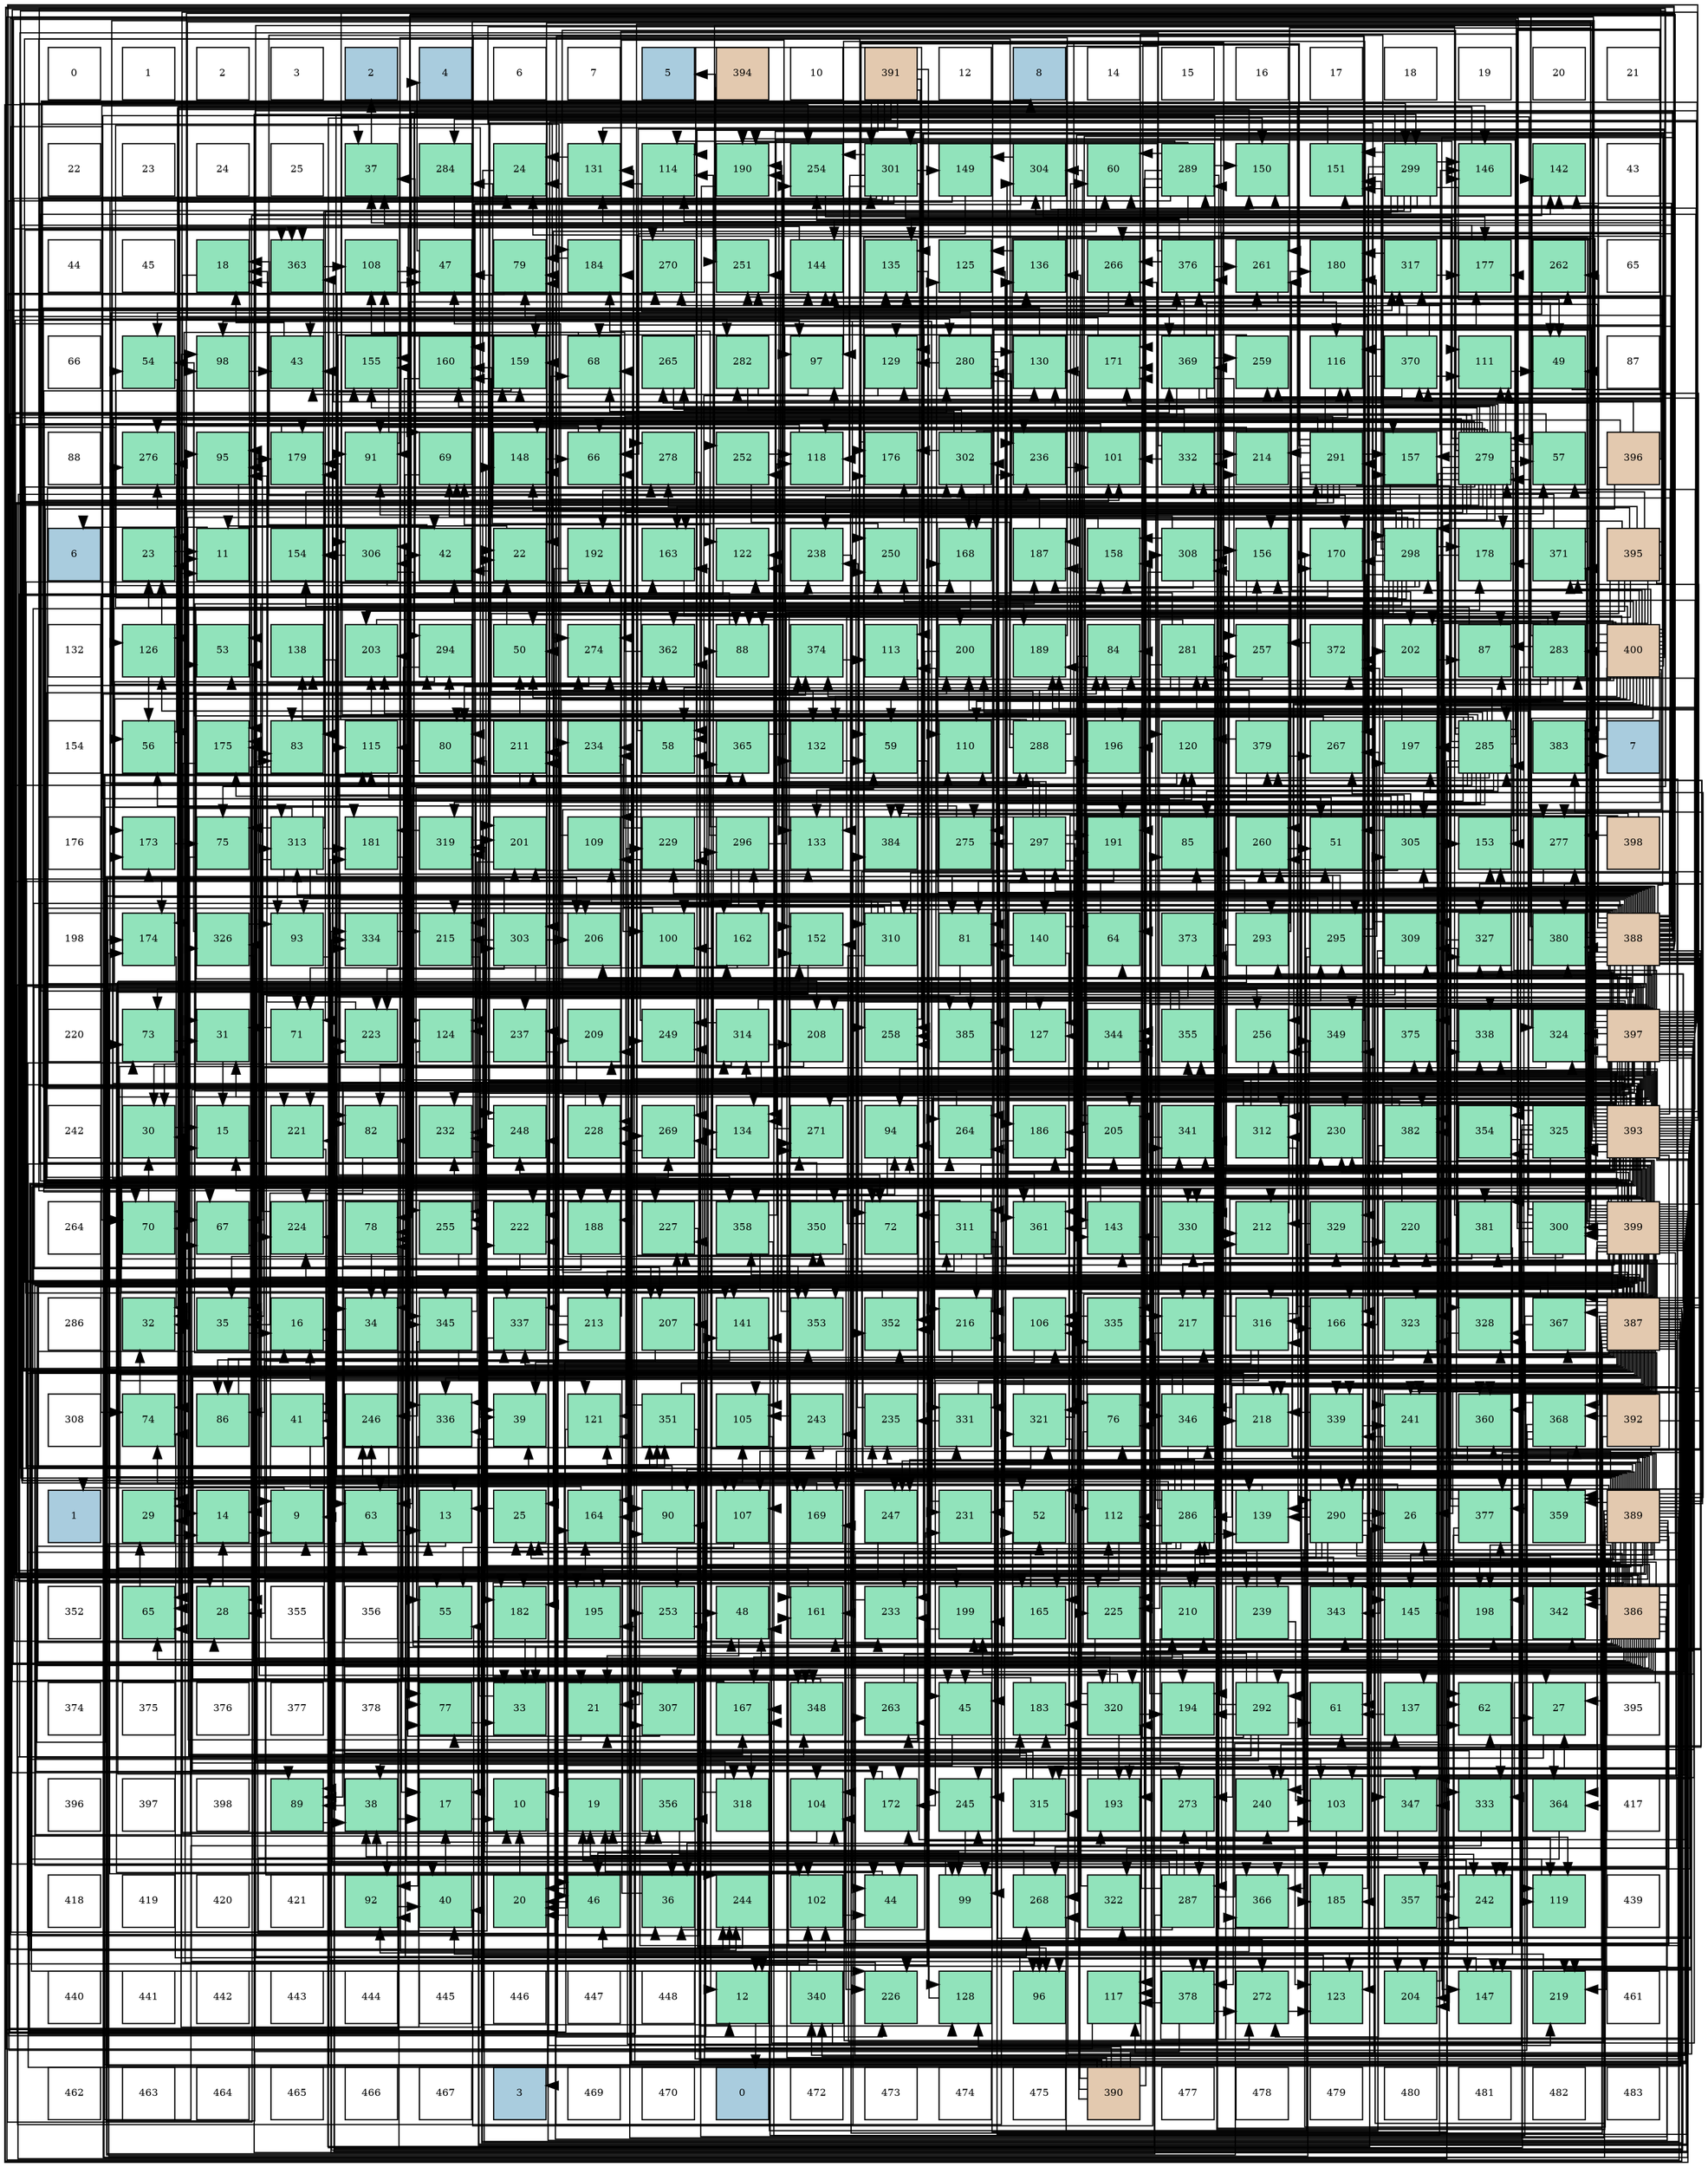 digraph layout{
 rankdir=TB;
 splines=ortho;
 node [style=filled shape=square fixedsize=true width=0.6];
0[label="0", fontsize=8, fillcolor="#ffffff"];
1[label="1", fontsize=8, fillcolor="#ffffff"];
2[label="2", fontsize=8, fillcolor="#ffffff"];
3[label="3", fontsize=8, fillcolor="#ffffff"];
4[label="2", fontsize=8, fillcolor="#a9ccde"];
5[label="4", fontsize=8, fillcolor="#a9ccde"];
6[label="6", fontsize=8, fillcolor="#ffffff"];
7[label="7", fontsize=8, fillcolor="#ffffff"];
8[label="5", fontsize=8, fillcolor="#a9ccde"];
9[label="394", fontsize=8, fillcolor="#e3c9af"];
10[label="10", fontsize=8, fillcolor="#ffffff"];
11[label="391", fontsize=8, fillcolor="#e3c9af"];
12[label="12", fontsize=8, fillcolor="#ffffff"];
13[label="8", fontsize=8, fillcolor="#a9ccde"];
14[label="14", fontsize=8, fillcolor="#ffffff"];
15[label="15", fontsize=8, fillcolor="#ffffff"];
16[label="16", fontsize=8, fillcolor="#ffffff"];
17[label="17", fontsize=8, fillcolor="#ffffff"];
18[label="18", fontsize=8, fillcolor="#ffffff"];
19[label="19", fontsize=8, fillcolor="#ffffff"];
20[label="20", fontsize=8, fillcolor="#ffffff"];
21[label="21", fontsize=8, fillcolor="#ffffff"];
22[label="22", fontsize=8, fillcolor="#ffffff"];
23[label="23", fontsize=8, fillcolor="#ffffff"];
24[label="24", fontsize=8, fillcolor="#ffffff"];
25[label="25", fontsize=8, fillcolor="#ffffff"];
26[label="37", fontsize=8, fillcolor="#91e3bb"];
27[label="284", fontsize=8, fillcolor="#91e3bb"];
28[label="24", fontsize=8, fillcolor="#91e3bb"];
29[label="131", fontsize=8, fillcolor="#91e3bb"];
30[label="114", fontsize=8, fillcolor="#91e3bb"];
31[label="190", fontsize=8, fillcolor="#91e3bb"];
32[label="254", fontsize=8, fillcolor="#91e3bb"];
33[label="301", fontsize=8, fillcolor="#91e3bb"];
34[label="149", fontsize=8, fillcolor="#91e3bb"];
35[label="304", fontsize=8, fillcolor="#91e3bb"];
36[label="60", fontsize=8, fillcolor="#91e3bb"];
37[label="289", fontsize=8, fillcolor="#91e3bb"];
38[label="150", fontsize=8, fillcolor="#91e3bb"];
39[label="151", fontsize=8, fillcolor="#91e3bb"];
40[label="299", fontsize=8, fillcolor="#91e3bb"];
41[label="146", fontsize=8, fillcolor="#91e3bb"];
42[label="142", fontsize=8, fillcolor="#91e3bb"];
43[label="43", fontsize=8, fillcolor="#ffffff"];
44[label="44", fontsize=8, fillcolor="#ffffff"];
45[label="45", fontsize=8, fillcolor="#ffffff"];
46[label="18", fontsize=8, fillcolor="#91e3bb"];
47[label="363", fontsize=8, fillcolor="#91e3bb"];
48[label="108", fontsize=8, fillcolor="#91e3bb"];
49[label="47", fontsize=8, fillcolor="#91e3bb"];
50[label="79", fontsize=8, fillcolor="#91e3bb"];
51[label="184", fontsize=8, fillcolor="#91e3bb"];
52[label="270", fontsize=8, fillcolor="#91e3bb"];
53[label="251", fontsize=8, fillcolor="#91e3bb"];
54[label="144", fontsize=8, fillcolor="#91e3bb"];
55[label="135", fontsize=8, fillcolor="#91e3bb"];
56[label="125", fontsize=8, fillcolor="#91e3bb"];
57[label="136", fontsize=8, fillcolor="#91e3bb"];
58[label="266", fontsize=8, fillcolor="#91e3bb"];
59[label="376", fontsize=8, fillcolor="#91e3bb"];
60[label="261", fontsize=8, fillcolor="#91e3bb"];
61[label="180", fontsize=8, fillcolor="#91e3bb"];
62[label="317", fontsize=8, fillcolor="#91e3bb"];
63[label="177", fontsize=8, fillcolor="#91e3bb"];
64[label="262", fontsize=8, fillcolor="#91e3bb"];
65[label="65", fontsize=8, fillcolor="#ffffff"];
66[label="66", fontsize=8, fillcolor="#ffffff"];
67[label="54", fontsize=8, fillcolor="#91e3bb"];
68[label="98", fontsize=8, fillcolor="#91e3bb"];
69[label="43", fontsize=8, fillcolor="#91e3bb"];
70[label="155", fontsize=8, fillcolor="#91e3bb"];
71[label="160", fontsize=8, fillcolor="#91e3bb"];
72[label="159", fontsize=8, fillcolor="#91e3bb"];
73[label="68", fontsize=8, fillcolor="#91e3bb"];
74[label="265", fontsize=8, fillcolor="#91e3bb"];
75[label="282", fontsize=8, fillcolor="#91e3bb"];
76[label="97", fontsize=8, fillcolor="#91e3bb"];
77[label="129", fontsize=8, fillcolor="#91e3bb"];
78[label="280", fontsize=8, fillcolor="#91e3bb"];
79[label="130", fontsize=8, fillcolor="#91e3bb"];
80[label="171", fontsize=8, fillcolor="#91e3bb"];
81[label="369", fontsize=8, fillcolor="#91e3bb"];
82[label="259", fontsize=8, fillcolor="#91e3bb"];
83[label="116", fontsize=8, fillcolor="#91e3bb"];
84[label="370", fontsize=8, fillcolor="#91e3bb"];
85[label="111", fontsize=8, fillcolor="#91e3bb"];
86[label="49", fontsize=8, fillcolor="#91e3bb"];
87[label="87", fontsize=8, fillcolor="#ffffff"];
88[label="88", fontsize=8, fillcolor="#ffffff"];
89[label="276", fontsize=8, fillcolor="#91e3bb"];
90[label="95", fontsize=8, fillcolor="#91e3bb"];
91[label="179", fontsize=8, fillcolor="#91e3bb"];
92[label="91", fontsize=8, fillcolor="#91e3bb"];
93[label="69", fontsize=8, fillcolor="#91e3bb"];
94[label="148", fontsize=8, fillcolor="#91e3bb"];
95[label="66", fontsize=8, fillcolor="#91e3bb"];
96[label="278", fontsize=8, fillcolor="#91e3bb"];
97[label="252", fontsize=8, fillcolor="#91e3bb"];
98[label="118", fontsize=8, fillcolor="#91e3bb"];
99[label="176", fontsize=8, fillcolor="#91e3bb"];
100[label="302", fontsize=8, fillcolor="#91e3bb"];
101[label="236", fontsize=8, fillcolor="#91e3bb"];
102[label="101", fontsize=8, fillcolor="#91e3bb"];
103[label="332", fontsize=8, fillcolor="#91e3bb"];
104[label="214", fontsize=8, fillcolor="#91e3bb"];
105[label="291", fontsize=8, fillcolor="#91e3bb"];
106[label="157", fontsize=8, fillcolor="#91e3bb"];
107[label="279", fontsize=8, fillcolor="#91e3bb"];
108[label="57", fontsize=8, fillcolor="#91e3bb"];
109[label="396", fontsize=8, fillcolor="#e3c9af"];
110[label="6", fontsize=8, fillcolor="#a9ccde"];
111[label="23", fontsize=8, fillcolor="#91e3bb"];
112[label="11", fontsize=8, fillcolor="#91e3bb"];
113[label="154", fontsize=8, fillcolor="#91e3bb"];
114[label="306", fontsize=8, fillcolor="#91e3bb"];
115[label="42", fontsize=8, fillcolor="#91e3bb"];
116[label="22", fontsize=8, fillcolor="#91e3bb"];
117[label="192", fontsize=8, fillcolor="#91e3bb"];
118[label="163", fontsize=8, fillcolor="#91e3bb"];
119[label="122", fontsize=8, fillcolor="#91e3bb"];
120[label="238", fontsize=8, fillcolor="#91e3bb"];
121[label="250", fontsize=8, fillcolor="#91e3bb"];
122[label="168", fontsize=8, fillcolor="#91e3bb"];
123[label="187", fontsize=8, fillcolor="#91e3bb"];
124[label="158", fontsize=8, fillcolor="#91e3bb"];
125[label="308", fontsize=8, fillcolor="#91e3bb"];
126[label="156", fontsize=8, fillcolor="#91e3bb"];
127[label="170", fontsize=8, fillcolor="#91e3bb"];
128[label="298", fontsize=8, fillcolor="#91e3bb"];
129[label="178", fontsize=8, fillcolor="#91e3bb"];
130[label="371", fontsize=8, fillcolor="#91e3bb"];
131[label="395", fontsize=8, fillcolor="#e3c9af"];
132[label="132", fontsize=8, fillcolor="#ffffff"];
133[label="126", fontsize=8, fillcolor="#91e3bb"];
134[label="53", fontsize=8, fillcolor="#91e3bb"];
135[label="138", fontsize=8, fillcolor="#91e3bb"];
136[label="203", fontsize=8, fillcolor="#91e3bb"];
137[label="294", fontsize=8, fillcolor="#91e3bb"];
138[label="50", fontsize=8, fillcolor="#91e3bb"];
139[label="274", fontsize=8, fillcolor="#91e3bb"];
140[label="362", fontsize=8, fillcolor="#91e3bb"];
141[label="88", fontsize=8, fillcolor="#91e3bb"];
142[label="374", fontsize=8, fillcolor="#91e3bb"];
143[label="113", fontsize=8, fillcolor="#91e3bb"];
144[label="200", fontsize=8, fillcolor="#91e3bb"];
145[label="189", fontsize=8, fillcolor="#91e3bb"];
146[label="84", fontsize=8, fillcolor="#91e3bb"];
147[label="281", fontsize=8, fillcolor="#91e3bb"];
148[label="257", fontsize=8, fillcolor="#91e3bb"];
149[label="372", fontsize=8, fillcolor="#91e3bb"];
150[label="202", fontsize=8, fillcolor="#91e3bb"];
151[label="87", fontsize=8, fillcolor="#91e3bb"];
152[label="283", fontsize=8, fillcolor="#91e3bb"];
153[label="400", fontsize=8, fillcolor="#e3c9af"];
154[label="154", fontsize=8, fillcolor="#ffffff"];
155[label="56", fontsize=8, fillcolor="#91e3bb"];
156[label="175", fontsize=8, fillcolor="#91e3bb"];
157[label="83", fontsize=8, fillcolor="#91e3bb"];
158[label="115", fontsize=8, fillcolor="#91e3bb"];
159[label="80", fontsize=8, fillcolor="#91e3bb"];
160[label="211", fontsize=8, fillcolor="#91e3bb"];
161[label="234", fontsize=8, fillcolor="#91e3bb"];
162[label="58", fontsize=8, fillcolor="#91e3bb"];
163[label="365", fontsize=8, fillcolor="#91e3bb"];
164[label="132", fontsize=8, fillcolor="#91e3bb"];
165[label="59", fontsize=8, fillcolor="#91e3bb"];
166[label="110", fontsize=8, fillcolor="#91e3bb"];
167[label="288", fontsize=8, fillcolor="#91e3bb"];
168[label="196", fontsize=8, fillcolor="#91e3bb"];
169[label="120", fontsize=8, fillcolor="#91e3bb"];
170[label="379", fontsize=8, fillcolor="#91e3bb"];
171[label="267", fontsize=8, fillcolor="#91e3bb"];
172[label="197", fontsize=8, fillcolor="#91e3bb"];
173[label="285", fontsize=8, fillcolor="#91e3bb"];
174[label="383", fontsize=8, fillcolor="#91e3bb"];
175[label="7", fontsize=8, fillcolor="#a9ccde"];
176[label="176", fontsize=8, fillcolor="#ffffff"];
177[label="173", fontsize=8, fillcolor="#91e3bb"];
178[label="75", fontsize=8, fillcolor="#91e3bb"];
179[label="313", fontsize=8, fillcolor="#91e3bb"];
180[label="181", fontsize=8, fillcolor="#91e3bb"];
181[label="319", fontsize=8, fillcolor="#91e3bb"];
182[label="201", fontsize=8, fillcolor="#91e3bb"];
183[label="109", fontsize=8, fillcolor="#91e3bb"];
184[label="229", fontsize=8, fillcolor="#91e3bb"];
185[label="296", fontsize=8, fillcolor="#91e3bb"];
186[label="133", fontsize=8, fillcolor="#91e3bb"];
187[label="384", fontsize=8, fillcolor="#91e3bb"];
188[label="275", fontsize=8, fillcolor="#91e3bb"];
189[label="297", fontsize=8, fillcolor="#91e3bb"];
190[label="191", fontsize=8, fillcolor="#91e3bb"];
191[label="85", fontsize=8, fillcolor="#91e3bb"];
192[label="260", fontsize=8, fillcolor="#91e3bb"];
193[label="51", fontsize=8, fillcolor="#91e3bb"];
194[label="305", fontsize=8, fillcolor="#91e3bb"];
195[label="153", fontsize=8, fillcolor="#91e3bb"];
196[label="277", fontsize=8, fillcolor="#91e3bb"];
197[label="398", fontsize=8, fillcolor="#e3c9af"];
198[label="198", fontsize=8, fillcolor="#ffffff"];
199[label="174", fontsize=8, fillcolor="#91e3bb"];
200[label="326", fontsize=8, fillcolor="#91e3bb"];
201[label="93", fontsize=8, fillcolor="#91e3bb"];
202[label="334", fontsize=8, fillcolor="#91e3bb"];
203[label="215", fontsize=8, fillcolor="#91e3bb"];
204[label="303", fontsize=8, fillcolor="#91e3bb"];
205[label="206", fontsize=8, fillcolor="#91e3bb"];
206[label="100", fontsize=8, fillcolor="#91e3bb"];
207[label="162", fontsize=8, fillcolor="#91e3bb"];
208[label="152", fontsize=8, fillcolor="#91e3bb"];
209[label="310", fontsize=8, fillcolor="#91e3bb"];
210[label="81", fontsize=8, fillcolor="#91e3bb"];
211[label="140", fontsize=8, fillcolor="#91e3bb"];
212[label="64", fontsize=8, fillcolor="#91e3bb"];
213[label="373", fontsize=8, fillcolor="#91e3bb"];
214[label="293", fontsize=8, fillcolor="#91e3bb"];
215[label="295", fontsize=8, fillcolor="#91e3bb"];
216[label="309", fontsize=8, fillcolor="#91e3bb"];
217[label="327", fontsize=8, fillcolor="#91e3bb"];
218[label="380", fontsize=8, fillcolor="#91e3bb"];
219[label="388", fontsize=8, fillcolor="#e3c9af"];
220[label="220", fontsize=8, fillcolor="#ffffff"];
221[label="73", fontsize=8, fillcolor="#91e3bb"];
222[label="31", fontsize=8, fillcolor="#91e3bb"];
223[label="71", fontsize=8, fillcolor="#91e3bb"];
224[label="223", fontsize=8, fillcolor="#91e3bb"];
225[label="124", fontsize=8, fillcolor="#91e3bb"];
226[label="237", fontsize=8, fillcolor="#91e3bb"];
227[label="209", fontsize=8, fillcolor="#91e3bb"];
228[label="249", fontsize=8, fillcolor="#91e3bb"];
229[label="314", fontsize=8, fillcolor="#91e3bb"];
230[label="208", fontsize=8, fillcolor="#91e3bb"];
231[label="258", fontsize=8, fillcolor="#91e3bb"];
232[label="385", fontsize=8, fillcolor="#91e3bb"];
233[label="127", fontsize=8, fillcolor="#91e3bb"];
234[label="344", fontsize=8, fillcolor="#91e3bb"];
235[label="355", fontsize=8, fillcolor="#91e3bb"];
236[label="256", fontsize=8, fillcolor="#91e3bb"];
237[label="349", fontsize=8, fillcolor="#91e3bb"];
238[label="375", fontsize=8, fillcolor="#91e3bb"];
239[label="338", fontsize=8, fillcolor="#91e3bb"];
240[label="324", fontsize=8, fillcolor="#91e3bb"];
241[label="397", fontsize=8, fillcolor="#e3c9af"];
242[label="242", fontsize=8, fillcolor="#ffffff"];
243[label="30", fontsize=8, fillcolor="#91e3bb"];
244[label="15", fontsize=8, fillcolor="#91e3bb"];
245[label="221", fontsize=8, fillcolor="#91e3bb"];
246[label="82", fontsize=8, fillcolor="#91e3bb"];
247[label="232", fontsize=8, fillcolor="#91e3bb"];
248[label="248", fontsize=8, fillcolor="#91e3bb"];
249[label="228", fontsize=8, fillcolor="#91e3bb"];
250[label="269", fontsize=8, fillcolor="#91e3bb"];
251[label="134", fontsize=8, fillcolor="#91e3bb"];
252[label="271", fontsize=8, fillcolor="#91e3bb"];
253[label="94", fontsize=8, fillcolor="#91e3bb"];
254[label="264", fontsize=8, fillcolor="#91e3bb"];
255[label="186", fontsize=8, fillcolor="#91e3bb"];
256[label="205", fontsize=8, fillcolor="#91e3bb"];
257[label="341", fontsize=8, fillcolor="#91e3bb"];
258[label="312", fontsize=8, fillcolor="#91e3bb"];
259[label="230", fontsize=8, fillcolor="#91e3bb"];
260[label="382", fontsize=8, fillcolor="#91e3bb"];
261[label="354", fontsize=8, fillcolor="#91e3bb"];
262[label="325", fontsize=8, fillcolor="#91e3bb"];
263[label="393", fontsize=8, fillcolor="#e3c9af"];
264[label="264", fontsize=8, fillcolor="#ffffff"];
265[label="70", fontsize=8, fillcolor="#91e3bb"];
266[label="67", fontsize=8, fillcolor="#91e3bb"];
267[label="224", fontsize=8, fillcolor="#91e3bb"];
268[label="78", fontsize=8, fillcolor="#91e3bb"];
269[label="255", fontsize=8, fillcolor="#91e3bb"];
270[label="222", fontsize=8, fillcolor="#91e3bb"];
271[label="188", fontsize=8, fillcolor="#91e3bb"];
272[label="227", fontsize=8, fillcolor="#91e3bb"];
273[label="358", fontsize=8, fillcolor="#91e3bb"];
274[label="350", fontsize=8, fillcolor="#91e3bb"];
275[label="72", fontsize=8, fillcolor="#91e3bb"];
276[label="311", fontsize=8, fillcolor="#91e3bb"];
277[label="361", fontsize=8, fillcolor="#91e3bb"];
278[label="143", fontsize=8, fillcolor="#91e3bb"];
279[label="330", fontsize=8, fillcolor="#91e3bb"];
280[label="212", fontsize=8, fillcolor="#91e3bb"];
281[label="329", fontsize=8, fillcolor="#91e3bb"];
282[label="220", fontsize=8, fillcolor="#91e3bb"];
283[label="381", fontsize=8, fillcolor="#91e3bb"];
284[label="300", fontsize=8, fillcolor="#91e3bb"];
285[label="399", fontsize=8, fillcolor="#e3c9af"];
286[label="286", fontsize=8, fillcolor="#ffffff"];
287[label="32", fontsize=8, fillcolor="#91e3bb"];
288[label="35", fontsize=8, fillcolor="#91e3bb"];
289[label="16", fontsize=8, fillcolor="#91e3bb"];
290[label="34", fontsize=8, fillcolor="#91e3bb"];
291[label="345", fontsize=8, fillcolor="#91e3bb"];
292[label="337", fontsize=8, fillcolor="#91e3bb"];
293[label="213", fontsize=8, fillcolor="#91e3bb"];
294[label="207", fontsize=8, fillcolor="#91e3bb"];
295[label="141", fontsize=8, fillcolor="#91e3bb"];
296[label="353", fontsize=8, fillcolor="#91e3bb"];
297[label="352", fontsize=8, fillcolor="#91e3bb"];
298[label="216", fontsize=8, fillcolor="#91e3bb"];
299[label="106", fontsize=8, fillcolor="#91e3bb"];
300[label="335", fontsize=8, fillcolor="#91e3bb"];
301[label="217", fontsize=8, fillcolor="#91e3bb"];
302[label="316", fontsize=8, fillcolor="#91e3bb"];
303[label="166", fontsize=8, fillcolor="#91e3bb"];
304[label="323", fontsize=8, fillcolor="#91e3bb"];
305[label="328", fontsize=8, fillcolor="#91e3bb"];
306[label="367", fontsize=8, fillcolor="#91e3bb"];
307[label="387", fontsize=8, fillcolor="#e3c9af"];
308[label="308", fontsize=8, fillcolor="#ffffff"];
309[label="74", fontsize=8, fillcolor="#91e3bb"];
310[label="86", fontsize=8, fillcolor="#91e3bb"];
311[label="41", fontsize=8, fillcolor="#91e3bb"];
312[label="246", fontsize=8, fillcolor="#91e3bb"];
313[label="336", fontsize=8, fillcolor="#91e3bb"];
314[label="39", fontsize=8, fillcolor="#91e3bb"];
315[label="121", fontsize=8, fillcolor="#91e3bb"];
316[label="351", fontsize=8, fillcolor="#91e3bb"];
317[label="105", fontsize=8, fillcolor="#91e3bb"];
318[label="243", fontsize=8, fillcolor="#91e3bb"];
319[label="235", fontsize=8, fillcolor="#91e3bb"];
320[label="331", fontsize=8, fillcolor="#91e3bb"];
321[label="321", fontsize=8, fillcolor="#91e3bb"];
322[label="76", fontsize=8, fillcolor="#91e3bb"];
323[label="346", fontsize=8, fillcolor="#91e3bb"];
324[label="218", fontsize=8, fillcolor="#91e3bb"];
325[label="339", fontsize=8, fillcolor="#91e3bb"];
326[label="241", fontsize=8, fillcolor="#91e3bb"];
327[label="360", fontsize=8, fillcolor="#91e3bb"];
328[label="368", fontsize=8, fillcolor="#91e3bb"];
329[label="392", fontsize=8, fillcolor="#e3c9af"];
330[label="1", fontsize=8, fillcolor="#a9ccde"];
331[label="29", fontsize=8, fillcolor="#91e3bb"];
332[label="14", fontsize=8, fillcolor="#91e3bb"];
333[label="9", fontsize=8, fillcolor="#91e3bb"];
334[label="63", fontsize=8, fillcolor="#91e3bb"];
335[label="13", fontsize=8, fillcolor="#91e3bb"];
336[label="25", fontsize=8, fillcolor="#91e3bb"];
337[label="164", fontsize=8, fillcolor="#91e3bb"];
338[label="90", fontsize=8, fillcolor="#91e3bb"];
339[label="107", fontsize=8, fillcolor="#91e3bb"];
340[label="169", fontsize=8, fillcolor="#91e3bb"];
341[label="247", fontsize=8, fillcolor="#91e3bb"];
342[label="231", fontsize=8, fillcolor="#91e3bb"];
343[label="52", fontsize=8, fillcolor="#91e3bb"];
344[label="112", fontsize=8, fillcolor="#91e3bb"];
345[label="286", fontsize=8, fillcolor="#91e3bb"];
346[label="139", fontsize=8, fillcolor="#91e3bb"];
347[label="290", fontsize=8, fillcolor="#91e3bb"];
348[label="26", fontsize=8, fillcolor="#91e3bb"];
349[label="377", fontsize=8, fillcolor="#91e3bb"];
350[label="359", fontsize=8, fillcolor="#91e3bb"];
351[label="389", fontsize=8, fillcolor="#e3c9af"];
352[label="352", fontsize=8, fillcolor="#ffffff"];
353[label="65", fontsize=8, fillcolor="#91e3bb"];
354[label="28", fontsize=8, fillcolor="#91e3bb"];
355[label="355", fontsize=8, fillcolor="#ffffff"];
356[label="356", fontsize=8, fillcolor="#ffffff"];
357[label="55", fontsize=8, fillcolor="#91e3bb"];
358[label="182", fontsize=8, fillcolor="#91e3bb"];
359[label="195", fontsize=8, fillcolor="#91e3bb"];
360[label="253", fontsize=8, fillcolor="#91e3bb"];
361[label="48", fontsize=8, fillcolor="#91e3bb"];
362[label="161", fontsize=8, fillcolor="#91e3bb"];
363[label="233", fontsize=8, fillcolor="#91e3bb"];
364[label="199", fontsize=8, fillcolor="#91e3bb"];
365[label="165", fontsize=8, fillcolor="#91e3bb"];
366[label="225", fontsize=8, fillcolor="#91e3bb"];
367[label="210", fontsize=8, fillcolor="#91e3bb"];
368[label="239", fontsize=8, fillcolor="#91e3bb"];
369[label="343", fontsize=8, fillcolor="#91e3bb"];
370[label="145", fontsize=8, fillcolor="#91e3bb"];
371[label="198", fontsize=8, fillcolor="#91e3bb"];
372[label="342", fontsize=8, fillcolor="#91e3bb"];
373[label="386", fontsize=8, fillcolor="#e3c9af"];
374[label="374", fontsize=8, fillcolor="#ffffff"];
375[label="375", fontsize=8, fillcolor="#ffffff"];
376[label="376", fontsize=8, fillcolor="#ffffff"];
377[label="377", fontsize=8, fillcolor="#ffffff"];
378[label="378", fontsize=8, fillcolor="#ffffff"];
379[label="77", fontsize=8, fillcolor="#91e3bb"];
380[label="33", fontsize=8, fillcolor="#91e3bb"];
381[label="21", fontsize=8, fillcolor="#91e3bb"];
382[label="307", fontsize=8, fillcolor="#91e3bb"];
383[label="167", fontsize=8, fillcolor="#91e3bb"];
384[label="348", fontsize=8, fillcolor="#91e3bb"];
385[label="263", fontsize=8, fillcolor="#91e3bb"];
386[label="45", fontsize=8, fillcolor="#91e3bb"];
387[label="183", fontsize=8, fillcolor="#91e3bb"];
388[label="320", fontsize=8, fillcolor="#91e3bb"];
389[label="194", fontsize=8, fillcolor="#91e3bb"];
390[label="292", fontsize=8, fillcolor="#91e3bb"];
391[label="61", fontsize=8, fillcolor="#91e3bb"];
392[label="137", fontsize=8, fillcolor="#91e3bb"];
393[label="62", fontsize=8, fillcolor="#91e3bb"];
394[label="27", fontsize=8, fillcolor="#91e3bb"];
395[label="395", fontsize=8, fillcolor="#ffffff"];
396[label="396", fontsize=8, fillcolor="#ffffff"];
397[label="397", fontsize=8, fillcolor="#ffffff"];
398[label="398", fontsize=8, fillcolor="#ffffff"];
399[label="89", fontsize=8, fillcolor="#91e3bb"];
400[label="38", fontsize=8, fillcolor="#91e3bb"];
401[label="17", fontsize=8, fillcolor="#91e3bb"];
402[label="10", fontsize=8, fillcolor="#91e3bb"];
403[label="19", fontsize=8, fillcolor="#91e3bb"];
404[label="356", fontsize=8, fillcolor="#91e3bb"];
405[label="318", fontsize=8, fillcolor="#91e3bb"];
406[label="104", fontsize=8, fillcolor="#91e3bb"];
407[label="172", fontsize=8, fillcolor="#91e3bb"];
408[label="245", fontsize=8, fillcolor="#91e3bb"];
409[label="315", fontsize=8, fillcolor="#91e3bb"];
410[label="193", fontsize=8, fillcolor="#91e3bb"];
411[label="273", fontsize=8, fillcolor="#91e3bb"];
412[label="240", fontsize=8, fillcolor="#91e3bb"];
413[label="103", fontsize=8, fillcolor="#91e3bb"];
414[label="347", fontsize=8, fillcolor="#91e3bb"];
415[label="333", fontsize=8, fillcolor="#91e3bb"];
416[label="364", fontsize=8, fillcolor="#91e3bb"];
417[label="417", fontsize=8, fillcolor="#ffffff"];
418[label="418", fontsize=8, fillcolor="#ffffff"];
419[label="419", fontsize=8, fillcolor="#ffffff"];
420[label="420", fontsize=8, fillcolor="#ffffff"];
421[label="421", fontsize=8, fillcolor="#ffffff"];
422[label="92", fontsize=8, fillcolor="#91e3bb"];
423[label="40", fontsize=8, fillcolor="#91e3bb"];
424[label="20", fontsize=8, fillcolor="#91e3bb"];
425[label="46", fontsize=8, fillcolor="#91e3bb"];
426[label="36", fontsize=8, fillcolor="#91e3bb"];
427[label="244", fontsize=8, fillcolor="#91e3bb"];
428[label="102", fontsize=8, fillcolor="#91e3bb"];
429[label="44", fontsize=8, fillcolor="#91e3bb"];
430[label="99", fontsize=8, fillcolor="#91e3bb"];
431[label="268", fontsize=8, fillcolor="#91e3bb"];
432[label="322", fontsize=8, fillcolor="#91e3bb"];
433[label="287", fontsize=8, fillcolor="#91e3bb"];
434[label="366", fontsize=8, fillcolor="#91e3bb"];
435[label="185", fontsize=8, fillcolor="#91e3bb"];
436[label="357", fontsize=8, fillcolor="#91e3bb"];
437[label="242", fontsize=8, fillcolor="#91e3bb"];
438[label="119", fontsize=8, fillcolor="#91e3bb"];
439[label="439", fontsize=8, fillcolor="#ffffff"];
440[label="440", fontsize=8, fillcolor="#ffffff"];
441[label="441", fontsize=8, fillcolor="#ffffff"];
442[label="442", fontsize=8, fillcolor="#ffffff"];
443[label="443", fontsize=8, fillcolor="#ffffff"];
444[label="444", fontsize=8, fillcolor="#ffffff"];
445[label="445", fontsize=8, fillcolor="#ffffff"];
446[label="446", fontsize=8, fillcolor="#ffffff"];
447[label="447", fontsize=8, fillcolor="#ffffff"];
448[label="448", fontsize=8, fillcolor="#ffffff"];
449[label="12", fontsize=8, fillcolor="#91e3bb"];
450[label="340", fontsize=8, fillcolor="#91e3bb"];
451[label="226", fontsize=8, fillcolor="#91e3bb"];
452[label="128", fontsize=8, fillcolor="#91e3bb"];
453[label="96", fontsize=8, fillcolor="#91e3bb"];
454[label="117", fontsize=8, fillcolor="#91e3bb"];
455[label="378", fontsize=8, fillcolor="#91e3bb"];
456[label="272", fontsize=8, fillcolor="#91e3bb"];
457[label="123", fontsize=8, fillcolor="#91e3bb"];
458[label="204", fontsize=8, fillcolor="#91e3bb"];
459[label="147", fontsize=8, fillcolor="#91e3bb"];
460[label="219", fontsize=8, fillcolor="#91e3bb"];
461[label="461", fontsize=8, fillcolor="#ffffff"];
462[label="462", fontsize=8, fillcolor="#ffffff"];
463[label="463", fontsize=8, fillcolor="#ffffff"];
464[label="464", fontsize=8, fillcolor="#ffffff"];
465[label="465", fontsize=8, fillcolor="#ffffff"];
466[label="466", fontsize=8, fillcolor="#ffffff"];
467[label="467", fontsize=8, fillcolor="#ffffff"];
468[label="3", fontsize=8, fillcolor="#a9ccde"];
469[label="469", fontsize=8, fillcolor="#ffffff"];
470[label="470", fontsize=8, fillcolor="#ffffff"];
471[label="0", fontsize=8, fillcolor="#a9ccde"];
472[label="472", fontsize=8, fillcolor="#ffffff"];
473[label="473", fontsize=8, fillcolor="#ffffff"];
474[label="474", fontsize=8, fillcolor="#ffffff"];
475[label="475", fontsize=8, fillcolor="#ffffff"];
476[label="390", fontsize=8, fillcolor="#e3c9af"];
477[label="477", fontsize=8, fillcolor="#ffffff"];
478[label="478", fontsize=8, fillcolor="#ffffff"];
479[label="479", fontsize=8, fillcolor="#ffffff"];
480[label="480", fontsize=8, fillcolor="#ffffff"];
481[label="481", fontsize=8, fillcolor="#ffffff"];
482[label="482", fontsize=8, fillcolor="#ffffff"];
483[label="483", fontsize=8, fillcolor="#ffffff"];
edge [constraint=false, style=vis];333 -> 330;
402 -> 468;
112 -> 110;
449 -> 471;
335 -> 333;
332 -> 333;
244 -> 333;
289 -> 333;
401 -> 402;
46 -> 402;
403 -> 402;
424 -> 402;
381 -> 112;
116 -> 112;
111 -> 112;
28 -> 449;
336 -> 335;
348 -> 335;
394 -> 335;
354 -> 332;
331 -> 332;
243 -> 244;
222 -> 244;
287 -> 244;
380 -> 244;
290 -> 289;
288 -> 289;
426 -> 289;
26 -> 4;
400 -> 401;
314 -> 401;
423 -> 401;
311 -> 401;
115 -> 46;
69 -> 46;
429 -> 403;
386 -> 424;
425 -> 424;
49 -> 5;
361 -> 381;
86 -> 381;
138 -> 116;
193 -> 116;
343 -> 111;
134 -> 111;
67 -> 111;
357 -> 111;
155 -> 112;
108 -> 28;
162 -> 28;
165 -> 449;
36 -> 336;
391 -> 348;
393 -> 394;
334 -> 335;
212 -> 354;
353 -> 331;
95 -> 331;
266 -> 332;
73 -> 332;
93 -> 243;
265 -> 243;
223 -> 222;
275 -> 222;
221 -> 222;
309 -> 287;
178 -> 287;
322 -> 380;
379 -> 380;
268 -> 290;
50 -> 290;
159 -> 288;
210 -> 288;
246 -> 288;
157 -> 288;
146 -> 426;
191 -> 426;
310 -> 289;
151 -> 26;
141 -> 26;
399 -> 400;
338 -> 314;
92 -> 314;
422 -> 423;
201 -> 423;
253 -> 311;
90 -> 115;
453 -> 115;
76 -> 69;
68 -> 69;
430 -> 69;
206 -> 46;
102 -> 46;
428 -> 429;
413 -> 403;
406 -> 403;
317 -> 386;
299 -> 425;
339 -> 424;
48 -> 49;
183 -> 49;
166 -> 361;
85 -> 86;
344 -> 381;
143 -> 381;
30 -> 138;
158 -> 193;
83 -> 116;
454 -> 116;
98 -> 343;
438 -> 134;
169 -> 67;
315 -> 357;
119 -> 357;
457 -> 357;
225 -> 357;
56 -> 155;
133 -> 155;
233 -> 13;
452 -> 108;
77 -> 162;
79 -> 28;
29 -> 28;
164 -> 165;
186 -> 165;
251 -> 449;
55 -> 449;
57 -> 36;
57 -> 56;
392 -> 391;
392 -> 393;
135 -> 334;
346 -> 334;
211 -> 212;
211 -> 210;
211 -> 438;
295 -> 354;
42 -> 354;
278 -> 354;
54 -> 353;
370 -> 353;
41 -> 353;
459 -> 353;
94 -> 95;
34 -> 95;
34 -> 133;
38 -> 331;
39 -> 331;
208 -> 266;
195 -> 73;
113 -> 73;
70 -> 93;
126 -> 265;
106 -> 265;
124 -> 265;
72 -> 265;
71 -> 243;
362 -> 243;
207 -> 223;
118 -> 275;
337 -> 221;
365 -> 221;
303 -> 221;
383 -> 221;
122 -> 222;
340 -> 309;
127 -> 309;
80 -> 309;
407 -> 309;
177 -> 178;
199 -> 287;
156 -> 287;
99 -> 322;
63 -> 379;
129 -> 379;
91 -> 379;
61 -> 379;
180 -> 380;
358 -> 380;
387 -> 268;
51 -> 50;
435 -> 50;
255 -> 50;
123 -> 50;
271 -> 290;
145 -> 290;
31 -> 159;
190 -> 210;
117 -> 246;
410 -> 157;
389 -> 146;
359 -> 146;
168 -> 146;
172 -> 146;
371 -> 191;
364 -> 426;
144 -> 426;
182 -> 310;
150 -> 151;
136 -> 141;
458 -> 26;
256 -> 26;
205 -> 399;
294 -> 399;
230 -> 399;
227 -> 399;
367 -> 400;
160 -> 338;
280 -> 92;
293 -> 92;
293 -> 76;
293 -> 102;
104 -> 92;
203 -> 314;
298 -> 314;
301 -> 422;
324 -> 201;
460 -> 423;
282 -> 253;
245 -> 311;
270 -> 311;
224 -> 90;
267 -> 90;
366 -> 90;
451 -> 90;
272 -> 453;
249 -> 115;
184 -> 115;
259 -> 76;
342 -> 68;
247 -> 430;
363 -> 69;
161 -> 206;
319 -> 206;
101 -> 102;
226 -> 428;
226 -> 413;
120 -> 429;
368 -> 413;
368 -> 299;
412 -> 413;
326 -> 406;
437 -> 403;
318 -> 317;
318 -> 339;
427 -> 425;
408 -> 425;
312 -> 425;
341 -> 424;
248 -> 48;
228 -> 183;
121 -> 49;
53 -> 8;
97 -> 166;
97 -> 98;
360 -> 361;
32 -> 85;
269 -> 344;
236 -> 344;
148 -> 143;
231 -> 30;
82 -> 158;
192 -> 193;
60 -> 83;
64 -> 454;
385 -> 343;
254 -> 134;
74 -> 169;
58 -> 67;
171 -> 67;
431 -> 315;
250 -> 315;
52 -> 119;
252 -> 119;
456 -> 457;
411 -> 457;
139 -> 225;
188 -> 155;
89 -> 155;
196 -> 233;
96 -> 452;
107 -> 108;
107 -> 212;
107 -> 95;
107 -> 93;
107 -> 275;
107 -> 246;
107 -> 98;
107 -> 79;
107 -> 29;
107 -> 295;
107 -> 42;
107 -> 54;
107 -> 370;
107 -> 41;
107 -> 459;
107 -> 94;
107 -> 39;
107 -> 195;
107 -> 70;
107 -> 126;
107 -> 106;
107 -> 71;
107 -> 362;
107 -> 118;
107 -> 337;
107 -> 303;
107 -> 122;
107 -> 340;
107 -> 80;
107 -> 407;
107 -> 177;
107 -> 156;
107 -> 63;
107 -> 129;
107 -> 91;
107 -> 58;
107 -> 188;
107 -> 89;
78 -> 438;
78 -> 77;
78 -> 79;
78 -> 29;
78 -> 150;
78 -> 458;
147 -> 162;
147 -> 141;
147 -> 119;
147 -> 164;
147 -> 186;
75 -> 165;
75 -> 79;
152 -> 134;
152 -> 165;
152 -> 151;
152 -> 166;
152 -> 438;
152 -> 186;
152 -> 458;
152 -> 431;
152 -> 456;
27 -> 186;
173 -> 268;
173 -> 159;
173 -> 210;
173 -> 157;
173 -> 191;
173 -> 166;
173 -> 251;
173 -> 55;
173 -> 387;
173 -> 51;
173 -> 435;
173 -> 255;
173 -> 271;
173 -> 145;
173 -> 31;
173 -> 190;
173 -> 117;
173 -> 410;
173 -> 359;
173 -> 168;
173 -> 172;
173 -> 371;
173 -> 364;
173 -> 144;
173 -> 136;
173 -> 256;
345 -> 336;
345 -> 93;
345 -> 322;
345 -> 344;
345 -> 158;
345 -> 315;
345 -> 57;
345 -> 346;
345 -> 365;
345 -> 180;
345 -> 435;
345 -> 123;
345 -> 360;
345 -> 148;
345 -> 89;
433 -> 138;
433 -> 210;
433 -> 158;
433 -> 57;
433 -> 392;
433 -> 360;
433 -> 411;
167 -> 36;
167 -> 266;
167 -> 135;
167 -> 72;
167 -> 71;
167 -> 99;
167 -> 91;
167 -> 168;
37 -> 36;
37 -> 30;
37 -> 454;
37 -> 295;
37 -> 54;
37 -> 459;
37 -> 38;
37 -> 31;
37 -> 190;
37 -> 410;
347 -> 336;
347 -> 348;
347 -> 394;
347 -> 391;
347 -> 393;
347 -> 334;
347 -> 266;
347 -> 56;
347 -> 346;
347 -> 208;
347 -> 113;
105 -> 336;
105 -> 393;
105 -> 322;
105 -> 106;
105 -> 337;
105 -> 365;
105 -> 387;
105 -> 51;
105 -> 367;
105 -> 104;
105 -> 298;
105 -> 366;
105 -> 120;
105 -> 326;
390 -> 391;
390 -> 191;
390 -> 80;
390 -> 129;
390 -> 389;
390 -> 294;
390 -> 227;
390 -> 298;
214 -> 394;
214 -> 177;
214 -> 63;
214 -> 61;
214 -> 359;
137 -> 135;
137 -> 346;
215 -> 56;
215 -> 346;
215 -> 106;
215 -> 172;
215 -> 192;
215 -> 431;
215 -> 89;
185 -> 334;
185 -> 93;
185 -> 126;
185 -> 337;
185 -> 51;
189 -> 183;
189 -> 211;
189 -> 278;
189 -> 190;
189 -> 160;
189 -> 53;
189 -> 97;
189 -> 456;
189 -> 188;
128 -> 275;
128 -> 295;
128 -> 278;
128 -> 54;
128 -> 370;
128 -> 94;
128 -> 39;
128 -> 70;
128 -> 126;
128 -> 124;
128 -> 72;
128 -> 362;
128 -> 207;
128 -> 118;
128 -> 365;
128 -> 122;
128 -> 127;
128 -> 129;
128 -> 61;
128 -> 171;
40 -> 86;
40 -> 223;
40 -> 246;
40 -> 157;
40 -> 457;
40 -> 133;
40 -> 42;
40 -> 41;
40 -> 38;
40 -> 39;
40 -> 410;
40 -> 269;
284 -> 322;
284 -> 133;
284 -> 278;
284 -> 38;
284 -> 80;
284 -> 58;
284 -> 89;
33 -> 159;
33 -> 143;
33 -> 98;
33 -> 370;
33 -> 34;
33 -> 117;
33 -> 32;
33 -> 236;
33 -> 254;
33 -> 252;
100 -> 73;
100 -> 41;
100 -> 106;
100 -> 127;
100 -> 99;
100 -> 74;
204 -> 41;
204 -> 205;
204 -> 230;
204 -> 203;
204 -> 224;
35 -> 34;
35 -> 38;
35 -> 71;
35 -> 63;
194 -> 193;
194 -> 343;
194 -> 195;
194 -> 124;
194 -> 72;
194 -> 156;
194 -> 182;
194 -> 171;
114 -> 113;
114 -> 118;
114 -> 271;
382 -> 70;
125 -> 126;
125 -> 124;
125 -> 71;
125 -> 123;
125 -> 168;
216 -> 223;
216 -> 303;
216 -> 383;
216 -> 182;
209 -> 183;
209 -> 118;
209 -> 271;
209 -> 160;
209 -> 161;
209 -> 101;
276 -> 275;
276 -> 338;
276 -> 430;
276 -> 293;
276 -> 298;
276 -> 282;
276 -> 270;
276 -> 272;
276 -> 259;
276 -> 368;
276 -> 408;
258 -> 303;
258 -> 145;
258 -> 160;
179 -> 178;
179 -> 169;
179 -> 383;
179 -> 340;
179 -> 199;
179 -> 91;
179 -> 180;
179 -> 358;
179 -> 182;
229 -> 80;
229 -> 230;
229 -> 227;
229 -> 298;
229 -> 228;
409 -> 338;
409 -> 407;
409 -> 359;
302 -> 407;
302 -> 199;
302 -> 99;
302 -> 358;
62 -> 63;
62 -> 61;
405 -> 91;
405 -> 228;
181 -> 180;
181 -> 182;
388 -> 361;
388 -> 387;
388 -> 123;
388 -> 410;
388 -> 389;
388 -> 364;
321 -> 123;
321 -> 190;
321 -> 117;
321 -> 389;
432 -> 117;
304 -> 310;
240 -> 310;
262 -> 294;
262 -> 249;
262 -> 342;
262 -> 226;
262 -> 412;
262 -> 318;
262 -> 427;
200 -> 201;
200 -> 68;
200 -> 367;
217 -> 400;
305 -> 400;
281 -> 280;
281 -> 282;
281 -> 270;
279 -> 280;
320 -> 280;
320 -> 319;
103 -> 76;
103 -> 102;
103 -> 104;
103 -> 319;
415 -> 92;
415 -> 406;
202 -> 203;
300 -> 299;
300 -> 301;
313 -> 422;
292 -> 422;
239 -> 422;
325 -> 324;
325 -> 326;
450 -> 68;
450 -> 460;
450 -> 245;
257 -> 423;
372 -> 282;
369 -> 253;
234 -> 253;
234 -> 317;
291 -> 253;
291 -> 408;
291 -> 312;
323 -> 245;
323 -> 272;
323 -> 341;
414 -> 270;
384 -> 311;
237 -> 267;
237 -> 451;
274 -> 206;
274 -> 267;
274 -> 451;
316 -> 453;
316 -> 184;
316 -> 252;
297 -> 184;
296 -> 247;
261 -> 363;
235 -> 429;
235 -> 428;
235 -> 406;
404 -> 437;
436 -> 437;
273 -> 386;
273 -> 339;
273 -> 98;
350 -> 312;
327 -> 341;
277 -> 248;
140 -> 48;
47 -> 48;
416 -> 228;
163 -> 121;
434 -> 49;
306 -> 166;
306 -> 438;
306 -> 119;
306 -> 250;
328 -> 361;
328 -> 385;
328 -> 74;
328 -> 52;
328 -> 411;
81 -> 86;
81 -> 85;
81 -> 83;
81 -> 148;
81 -> 82;
81 -> 58;
81 -> 139;
84 -> 85;
84 -> 83;
84 -> 82;
84 -> 64;
84 -> 385;
84 -> 52;
130 -> 86;
130 -> 344;
149 -> 269;
149 -> 148;
213 -> 269;
142 -> 143;
238 -> 143;
59 -> 134;
59 -> 231;
59 -> 60;
59 -> 58;
349 -> 138;
349 -> 343;
349 -> 30;
349 -> 431;
349 -> 252;
455 -> 193;
455 -> 454;
455 -> 456;
170 -> 169;
170 -> 225;
170 -> 171;
170 -> 139;
218 -> 225;
218 -> 431;
283 -> 315;
283 -> 457;
283 -> 139;
260 -> 252;
260 -> 456;
260 -> 139;
174 -> 175;
187 -> 196;
232 -> 233;
373 -> 394;
373 -> 429;
373 -> 76;
373 -> 430;
373 -> 299;
373 -> 169;
373 -> 225;
373 -> 70;
373 -> 124;
373 -> 362;
373 -> 383;
373 -> 358;
373 -> 435;
373 -> 255;
373 -> 460;
373 -> 451;
373 -> 363;
373 -> 437;
373 -> 427;
373 -> 248;
373 -> 345;
373 -> 167;
373 -> 105;
373 -> 215;
373 -> 185;
373 -> 382;
373 -> 125;
373 -> 405;
373 -> 181;
373 -> 200;
373 -> 305;
373 -> 415;
373 -> 300;
373 -> 292;
373 -> 325;
373 -> 140;
373 -> 47;
373 -> 416;
373 -> 163;
373 -> 434;
373 -> 81;
373 -> 59;
373 -> 349;
373 -> 455;
373 -> 187;
373 -> 232;
307 -> 348;
307 -> 386;
307 -> 178;
307 -> 453;
307 -> 102;
307 -> 413;
307 -> 406;
307 -> 317;
307 -> 299;
307 -> 339;
307 -> 54;
307 -> 459;
307 -> 94;
307 -> 208;
307 -> 195;
307 -> 362;
307 -> 207;
307 -> 303;
307 -> 122;
307 -> 340;
307 -> 127;
307 -> 407;
307 -> 199;
307 -> 156;
307 -> 180;
307 -> 145;
307 -> 31;
307 -> 172;
307 -> 371;
307 -> 144;
307 -> 205;
307 -> 301;
307 -> 324;
307 -> 224;
307 -> 267;
307 -> 366;
307 -> 451;
307 -> 272;
307 -> 249;
307 -> 259;
307 -> 342;
307 -> 247;
307 -> 101;
307 -> 120;
307 -> 412;
307 -> 326;
307 -> 437;
307 -> 408;
307 -> 121;
307 -> 345;
307 -> 167;
307 -> 390;
307 -> 214;
307 -> 215;
307 -> 189;
307 -> 40;
307 -> 33;
307 -> 114;
307 -> 229;
307 -> 409;
307 -> 62;
307 -> 432;
307 -> 304;
307 -> 200;
307 -> 217;
307 -> 305;
307 -> 281;
307 -> 279;
307 -> 202;
307 -> 313;
307 -> 292;
307 -> 450;
307 -> 257;
307 -> 372;
307 -> 369;
307 -> 414;
307 -> 384;
307 -> 297;
307 -> 296;
307 -> 261;
307 -> 350;
307 -> 327;
307 -> 47;
307 -> 163;
307 -> 434;
307 -> 306;
307 -> 328;
307 -> 81;
307 -> 59;
307 -> 349;
307 -> 455;
307 -> 170;
219 -> 391;
219 -> 393;
219 -> 212;
219 -> 266;
219 -> 268;
219 -> 246;
219 -> 191;
219 -> 201;
219 -> 206;
219 -> 428;
219 -> 339;
219 -> 42;
219 -> 39;
219 -> 208;
219 -> 195;
219 -> 72;
219 -> 207;
219 -> 122;
219 -> 129;
219 -> 255;
219 -> 145;
219 -> 389;
219 -> 371;
219 -> 364;
219 -> 104;
219 -> 203;
219 -> 184;
219 -> 363;
219 -> 326;
219 -> 248;
219 -> 269;
219 -> 171;
219 -> 196;
219 -> 433;
219 -> 37;
219 -> 214;
219 -> 137;
219 -> 215;
219 -> 185;
219 -> 189;
219 -> 284;
219 -> 33;
219 -> 100;
219 -> 194;
219 -> 114;
219 -> 125;
219 -> 216;
219 -> 209;
219 -> 276;
219 -> 258;
219 -> 179;
219 -> 62;
219 -> 388;
219 -> 262;
219 -> 217;
219 -> 281;
219 -> 279;
219 -> 320;
219 -> 103;
219 -> 415;
219 -> 300;
219 -> 313;
219 -> 239;
219 -> 325;
219 -> 369;
219 -> 291;
219 -> 323;
219 -> 296;
219 -> 261;
219 -> 277;
219 -> 416;
219 -> 163;
219 -> 434;
219 -> 306;
219 -> 84;
219 -> 130;
219 -> 149;
219 -> 59;
219 -> 218;
219 -> 283;
219 -> 260;
219 -> 174;
219 -> 232;
351 -> 348;
351 -> 386;
351 -> 95;
351 -> 73;
351 -> 268;
351 -> 159;
351 -> 453;
351 -> 428;
351 -> 317;
351 -> 233;
351 -> 278;
351 -> 370;
351 -> 94;
351 -> 208;
351 -> 383;
351 -> 340;
351 -> 127;
351 -> 199;
351 -> 156;
351 -> 99;
351 -> 358;
351 -> 364;
351 -> 144;
351 -> 460;
351 -> 267;
351 -> 249;
351 -> 247;
351 -> 161;
351 -> 319;
351 -> 412;
351 -> 312;
351 -> 341;
351 -> 196;
351 -> 345;
351 -> 37;
351 -> 105;
351 -> 390;
351 -> 40;
351 -> 33;
351 -> 204;
351 -> 194;
351 -> 114;
351 -> 382;
351 -> 125;
351 -> 276;
351 -> 258;
351 -> 409;
351 -> 302;
351 -> 62;
351 -> 304;
351 -> 217;
351 -> 305;
351 -> 202;
351 -> 239;
351 -> 257;
351 -> 372;
351 -> 234;
351 -> 414;
351 -> 384;
351 -> 237;
351 -> 297;
351 -> 404;
351 -> 436;
351 -> 350;
351 -> 327;
351 -> 328;
351 -> 81;
351 -> 218;
476 -> 162;
476 -> 141;
476 -> 452;
476 -> 77;
476 -> 79;
476 -> 164;
476 -> 251;
476 -> 55;
476 -> 150;
476 -> 136;
476 -> 256;
11 -> 162;
11 -> 452;
11 -> 77;
11 -> 29;
11 -> 251;
11 -> 55;
11 -> 27;
329 -> 306;
329 -> 328;
329 -> 349;
329 -> 455;
329 -> 170;
263 -> 157;
263 -> 151;
263 -> 30;
263 -> 454;
263 -> 29;
263 -> 186;
263 -> 251;
263 -> 211;
263 -> 295;
263 -> 42;
263 -> 459;
263 -> 337;
263 -> 177;
263 -> 387;
263 -> 255;
263 -> 31;
263 -> 371;
263 -> 144;
263 -> 136;
263 -> 458;
263 -> 256;
263 -> 324;
263 -> 460;
263 -> 259;
263 -> 120;
263 -> 368;
263 -> 97;
263 -> 32;
263 -> 236;
263 -> 231;
263 -> 192;
263 -> 60;
263 -> 254;
263 -> 250;
263 -> 188;
263 -> 78;
263 -> 147;
263 -> 75;
263 -> 433;
263 -> 347;
263 -> 128;
263 -> 100;
263 -> 204;
263 -> 35;
263 -> 382;
263 -> 209;
263 -> 258;
263 -> 229;
263 -> 409;
263 -> 405;
263 -> 321;
263 -> 432;
263 -> 240;
263 -> 262;
263 -> 279;
263 -> 320;
263 -> 300;
263 -> 313;
263 -> 292;
263 -> 239;
263 -> 257;
263 -> 369;
263 -> 234;
263 -> 414;
263 -> 274;
263 -> 316;
263 -> 297;
263 -> 296;
263 -> 235;
263 -> 404;
263 -> 436;
263 -> 273;
263 -> 140;
263 -> 84;
263 -> 213;
263 -> 238;
9 -> 53;
131 -> 108;
131 -> 151;
131 -> 141;
131 -> 77;
131 -> 164;
131 -> 55;
131 -> 150;
131 -> 136;
131 -> 458;
131 -> 256;
131 -> 96;
131 -> 75;
131 -> 27;
109 -> 53;
109 -> 277;
109 -> 140;
109 -> 47;
109 -> 174;
241 -> 36;
241 -> 57;
241 -> 392;
241 -> 205;
241 -> 294;
241 -> 230;
241 -> 367;
241 -> 293;
241 -> 301;
241 -> 324;
241 -> 245;
241 -> 270;
241 -> 224;
241 -> 366;
241 -> 272;
241 -> 249;
241 -> 342;
241 -> 247;
241 -> 101;
241 -> 226;
241 -> 427;
241 -> 231;
241 -> 82;
241 -> 254;
241 -> 250;
241 -> 52;
241 -> 411;
241 -> 107;
241 -> 147;
241 -> 152;
241 -> 173;
241 -> 347;
241 -> 137;
241 -> 284;
241 -> 35;
241 -> 388;
241 -> 321;
241 -> 240;
241 -> 217;
241 -> 305;
241 -> 320;
241 -> 103;
241 -> 292;
241 -> 239;
241 -> 325;
241 -> 372;
241 -> 291;
241 -> 323;
241 -> 414;
241 -> 384;
241 -> 237;
241 -> 274;
241 -> 316;
241 -> 297;
241 -> 296;
241 -> 261;
241 -> 235;
241 -> 404;
241 -> 273;
241 -> 350;
241 -> 327;
241 -> 277;
241 -> 434;
241 -> 149;
241 -> 213;
241 -> 142;
241 -> 238;
241 -> 218;
241 -> 283;
241 -> 260;
197 -> 233;
197 -> 196;
197 -> 174;
197 -> 187;
285 -> 338;
285 -> 430;
285 -> 158;
285 -> 83;
285 -> 205;
285 -> 227;
285 -> 367;
285 -> 280;
285 -> 203;
285 -> 301;
285 -> 282;
285 -> 224;
285 -> 366;
285 -> 259;
285 -> 363;
285 -> 161;
285 -> 101;
285 -> 412;
285 -> 318;
285 -> 427;
285 -> 408;
285 -> 121;
285 -> 32;
285 -> 236;
285 -> 192;
285 -> 60;
285 -> 385;
285 -> 254;
285 -> 96;
285 -> 107;
285 -> 78;
285 -> 152;
285 -> 173;
285 -> 128;
285 -> 284;
285 -> 100;
285 -> 35;
285 -> 194;
285 -> 216;
285 -> 179;
285 -> 302;
285 -> 181;
285 -> 388;
285 -> 321;
285 -> 304;
285 -> 240;
285 -> 279;
285 -> 103;
285 -> 415;
285 -> 202;
285 -> 313;
285 -> 450;
285 -> 257;
285 -> 372;
285 -> 369;
285 -> 234;
285 -> 291;
285 -> 323;
285 -> 384;
285 -> 237;
285 -> 274;
285 -> 316;
285 -> 235;
285 -> 436;
285 -> 273;
285 -> 350;
285 -> 327;
285 -> 416;
285 -> 130;
285 -> 142;
285 -> 283;
153 -> 138;
153 -> 85;
153 -> 248;
153 -> 121;
153 -> 53;
153 -> 360;
153 -> 32;
153 -> 236;
153 -> 231;
153 -> 192;
153 -> 60;
153 -> 64;
153 -> 250;
153 -> 96;
153 -> 107;
153 -> 78;
153 -> 147;
153 -> 152;
153 -> 173;
153 -> 347;
153 -> 137;
153 -> 128;
153 -> 216;
153 -> 179;
153 -> 302;
153 -> 181;
153 -> 304;
153 -> 240;
153 -> 277;
153 -> 140;
153 -> 47;
153 -> 130;
153 -> 149;
153 -> 213;
153 -> 142;
153 -> 238;
153 -> 260;
153 -> 174;
153 -> 187;
153 -> 232;
edge [constraint=true, style=invis];
0 -> 22 -> 44 -> 66 -> 88 -> 110 -> 132 -> 154 -> 176 -> 198 -> 220 -> 242 -> 264 -> 286 -> 308 -> 330 -> 352 -> 374 -> 396 -> 418 -> 440 -> 462;
1 -> 23 -> 45 -> 67 -> 89 -> 111 -> 133 -> 155 -> 177 -> 199 -> 221 -> 243 -> 265 -> 287 -> 309 -> 331 -> 353 -> 375 -> 397 -> 419 -> 441 -> 463;
2 -> 24 -> 46 -> 68 -> 90 -> 112 -> 134 -> 156 -> 178 -> 200 -> 222 -> 244 -> 266 -> 288 -> 310 -> 332 -> 354 -> 376 -> 398 -> 420 -> 442 -> 464;
3 -> 25 -> 47 -> 69 -> 91 -> 113 -> 135 -> 157 -> 179 -> 201 -> 223 -> 245 -> 267 -> 289 -> 311 -> 333 -> 355 -> 377 -> 399 -> 421 -> 443 -> 465;
4 -> 26 -> 48 -> 70 -> 92 -> 114 -> 136 -> 158 -> 180 -> 202 -> 224 -> 246 -> 268 -> 290 -> 312 -> 334 -> 356 -> 378 -> 400 -> 422 -> 444 -> 466;
5 -> 27 -> 49 -> 71 -> 93 -> 115 -> 137 -> 159 -> 181 -> 203 -> 225 -> 247 -> 269 -> 291 -> 313 -> 335 -> 357 -> 379 -> 401 -> 423 -> 445 -> 467;
6 -> 28 -> 50 -> 72 -> 94 -> 116 -> 138 -> 160 -> 182 -> 204 -> 226 -> 248 -> 270 -> 292 -> 314 -> 336 -> 358 -> 380 -> 402 -> 424 -> 446 -> 468;
7 -> 29 -> 51 -> 73 -> 95 -> 117 -> 139 -> 161 -> 183 -> 205 -> 227 -> 249 -> 271 -> 293 -> 315 -> 337 -> 359 -> 381 -> 403 -> 425 -> 447 -> 469;
8 -> 30 -> 52 -> 74 -> 96 -> 118 -> 140 -> 162 -> 184 -> 206 -> 228 -> 250 -> 272 -> 294 -> 316 -> 338 -> 360 -> 382 -> 404 -> 426 -> 448 -> 470;
9 -> 31 -> 53 -> 75 -> 97 -> 119 -> 141 -> 163 -> 185 -> 207 -> 229 -> 251 -> 273 -> 295 -> 317 -> 339 -> 361 -> 383 -> 405 -> 427 -> 449 -> 471;
10 -> 32 -> 54 -> 76 -> 98 -> 120 -> 142 -> 164 -> 186 -> 208 -> 230 -> 252 -> 274 -> 296 -> 318 -> 340 -> 362 -> 384 -> 406 -> 428 -> 450 -> 472;
11 -> 33 -> 55 -> 77 -> 99 -> 121 -> 143 -> 165 -> 187 -> 209 -> 231 -> 253 -> 275 -> 297 -> 319 -> 341 -> 363 -> 385 -> 407 -> 429 -> 451 -> 473;
12 -> 34 -> 56 -> 78 -> 100 -> 122 -> 144 -> 166 -> 188 -> 210 -> 232 -> 254 -> 276 -> 298 -> 320 -> 342 -> 364 -> 386 -> 408 -> 430 -> 452 -> 474;
13 -> 35 -> 57 -> 79 -> 101 -> 123 -> 145 -> 167 -> 189 -> 211 -> 233 -> 255 -> 277 -> 299 -> 321 -> 343 -> 365 -> 387 -> 409 -> 431 -> 453 -> 475;
14 -> 36 -> 58 -> 80 -> 102 -> 124 -> 146 -> 168 -> 190 -> 212 -> 234 -> 256 -> 278 -> 300 -> 322 -> 344 -> 366 -> 388 -> 410 -> 432 -> 454 -> 476;
15 -> 37 -> 59 -> 81 -> 103 -> 125 -> 147 -> 169 -> 191 -> 213 -> 235 -> 257 -> 279 -> 301 -> 323 -> 345 -> 367 -> 389 -> 411 -> 433 -> 455 -> 477;
16 -> 38 -> 60 -> 82 -> 104 -> 126 -> 148 -> 170 -> 192 -> 214 -> 236 -> 258 -> 280 -> 302 -> 324 -> 346 -> 368 -> 390 -> 412 -> 434 -> 456 -> 478;
17 -> 39 -> 61 -> 83 -> 105 -> 127 -> 149 -> 171 -> 193 -> 215 -> 237 -> 259 -> 281 -> 303 -> 325 -> 347 -> 369 -> 391 -> 413 -> 435 -> 457 -> 479;
18 -> 40 -> 62 -> 84 -> 106 -> 128 -> 150 -> 172 -> 194 -> 216 -> 238 -> 260 -> 282 -> 304 -> 326 -> 348 -> 370 -> 392 -> 414 -> 436 -> 458 -> 480;
19 -> 41 -> 63 -> 85 -> 107 -> 129 -> 151 -> 173 -> 195 -> 217 -> 239 -> 261 -> 283 -> 305 -> 327 -> 349 -> 371 -> 393 -> 415 -> 437 -> 459 -> 481;
20 -> 42 -> 64 -> 86 -> 108 -> 130 -> 152 -> 174 -> 196 -> 218 -> 240 -> 262 -> 284 -> 306 -> 328 -> 350 -> 372 -> 394 -> 416 -> 438 -> 460 -> 482;
21 -> 43 -> 65 -> 87 -> 109 -> 131 -> 153 -> 175 -> 197 -> 219 -> 241 -> 263 -> 285 -> 307 -> 329 -> 351 -> 373 -> 395 -> 417 -> 439 -> 461 -> 483;
rank = same {0 -> 1 -> 2 -> 3 -> 4 -> 5 -> 6 -> 7 -> 8 -> 9 -> 10 -> 11 -> 12 -> 13 -> 14 -> 15 -> 16 -> 17 -> 18 -> 19 -> 20 -> 21};
rank = same {22 -> 23 -> 24 -> 25 -> 26 -> 27 -> 28 -> 29 -> 30 -> 31 -> 32 -> 33 -> 34 -> 35 -> 36 -> 37 -> 38 -> 39 -> 40 -> 41 -> 42 -> 43};
rank = same {44 -> 45 -> 46 -> 47 -> 48 -> 49 -> 50 -> 51 -> 52 -> 53 -> 54 -> 55 -> 56 -> 57 -> 58 -> 59 -> 60 -> 61 -> 62 -> 63 -> 64 -> 65};
rank = same {66 -> 67 -> 68 -> 69 -> 70 -> 71 -> 72 -> 73 -> 74 -> 75 -> 76 -> 77 -> 78 -> 79 -> 80 -> 81 -> 82 -> 83 -> 84 -> 85 -> 86 -> 87};
rank = same {88 -> 89 -> 90 -> 91 -> 92 -> 93 -> 94 -> 95 -> 96 -> 97 -> 98 -> 99 -> 100 -> 101 -> 102 -> 103 -> 104 -> 105 -> 106 -> 107 -> 108 -> 109};
rank = same {110 -> 111 -> 112 -> 113 -> 114 -> 115 -> 116 -> 117 -> 118 -> 119 -> 120 -> 121 -> 122 -> 123 -> 124 -> 125 -> 126 -> 127 -> 128 -> 129 -> 130 -> 131};
rank = same {132 -> 133 -> 134 -> 135 -> 136 -> 137 -> 138 -> 139 -> 140 -> 141 -> 142 -> 143 -> 144 -> 145 -> 146 -> 147 -> 148 -> 149 -> 150 -> 151 -> 152 -> 153};
rank = same {154 -> 155 -> 156 -> 157 -> 158 -> 159 -> 160 -> 161 -> 162 -> 163 -> 164 -> 165 -> 166 -> 167 -> 168 -> 169 -> 170 -> 171 -> 172 -> 173 -> 174 -> 175};
rank = same {176 -> 177 -> 178 -> 179 -> 180 -> 181 -> 182 -> 183 -> 184 -> 185 -> 186 -> 187 -> 188 -> 189 -> 190 -> 191 -> 192 -> 193 -> 194 -> 195 -> 196 -> 197};
rank = same {198 -> 199 -> 200 -> 201 -> 202 -> 203 -> 204 -> 205 -> 206 -> 207 -> 208 -> 209 -> 210 -> 211 -> 212 -> 213 -> 214 -> 215 -> 216 -> 217 -> 218 -> 219};
rank = same {220 -> 221 -> 222 -> 223 -> 224 -> 225 -> 226 -> 227 -> 228 -> 229 -> 230 -> 231 -> 232 -> 233 -> 234 -> 235 -> 236 -> 237 -> 238 -> 239 -> 240 -> 241};
rank = same {242 -> 243 -> 244 -> 245 -> 246 -> 247 -> 248 -> 249 -> 250 -> 251 -> 252 -> 253 -> 254 -> 255 -> 256 -> 257 -> 258 -> 259 -> 260 -> 261 -> 262 -> 263};
rank = same {264 -> 265 -> 266 -> 267 -> 268 -> 269 -> 270 -> 271 -> 272 -> 273 -> 274 -> 275 -> 276 -> 277 -> 278 -> 279 -> 280 -> 281 -> 282 -> 283 -> 284 -> 285};
rank = same {286 -> 287 -> 288 -> 289 -> 290 -> 291 -> 292 -> 293 -> 294 -> 295 -> 296 -> 297 -> 298 -> 299 -> 300 -> 301 -> 302 -> 303 -> 304 -> 305 -> 306 -> 307};
rank = same {308 -> 309 -> 310 -> 311 -> 312 -> 313 -> 314 -> 315 -> 316 -> 317 -> 318 -> 319 -> 320 -> 321 -> 322 -> 323 -> 324 -> 325 -> 326 -> 327 -> 328 -> 329};
rank = same {330 -> 331 -> 332 -> 333 -> 334 -> 335 -> 336 -> 337 -> 338 -> 339 -> 340 -> 341 -> 342 -> 343 -> 344 -> 345 -> 346 -> 347 -> 348 -> 349 -> 350 -> 351};
rank = same {352 -> 353 -> 354 -> 355 -> 356 -> 357 -> 358 -> 359 -> 360 -> 361 -> 362 -> 363 -> 364 -> 365 -> 366 -> 367 -> 368 -> 369 -> 370 -> 371 -> 372 -> 373};
rank = same {374 -> 375 -> 376 -> 377 -> 378 -> 379 -> 380 -> 381 -> 382 -> 383 -> 384 -> 385 -> 386 -> 387 -> 388 -> 389 -> 390 -> 391 -> 392 -> 393 -> 394 -> 395};
rank = same {396 -> 397 -> 398 -> 399 -> 400 -> 401 -> 402 -> 403 -> 404 -> 405 -> 406 -> 407 -> 408 -> 409 -> 410 -> 411 -> 412 -> 413 -> 414 -> 415 -> 416 -> 417};
rank = same {418 -> 419 -> 420 -> 421 -> 422 -> 423 -> 424 -> 425 -> 426 -> 427 -> 428 -> 429 -> 430 -> 431 -> 432 -> 433 -> 434 -> 435 -> 436 -> 437 -> 438 -> 439};
rank = same {440 -> 441 -> 442 -> 443 -> 444 -> 445 -> 446 -> 447 -> 448 -> 449 -> 450 -> 451 -> 452 -> 453 -> 454 -> 455 -> 456 -> 457 -> 458 -> 459 -> 460 -> 461};
rank = same {462 -> 463 -> 464 -> 465 -> 466 -> 467 -> 468 -> 469 -> 470 -> 471 -> 472 -> 473 -> 474 -> 475 -> 476 -> 477 -> 478 -> 479 -> 480 -> 481 -> 482 -> 483};
}